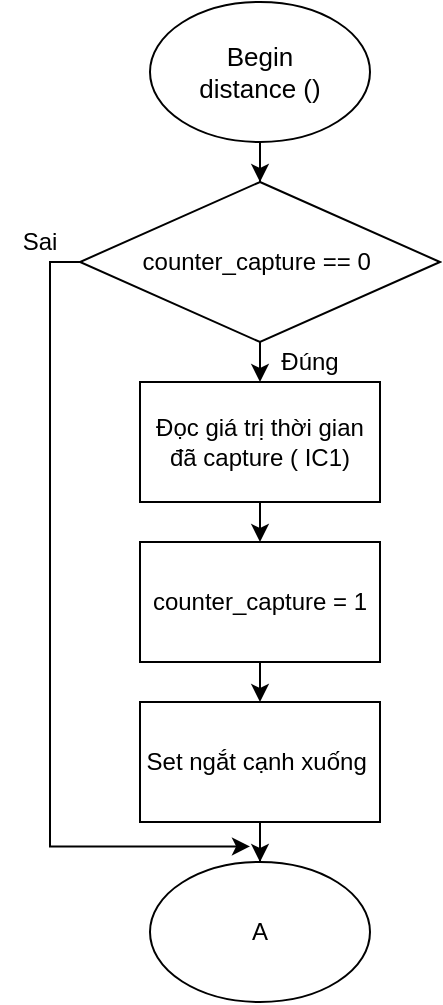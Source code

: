 <mxfile version="13.6.2" type="device"><diagram id="9Eu6e965L8dkLnVXTc6s" name="Page-1"><mxGraphModel dx="1024" dy="632" grid="1" gridSize="10" guides="1" tooltips="1" connect="1" arrows="1" fold="1" page="1" pageScale="1" pageWidth="850" pageHeight="1100" math="0" shadow="0"><root><mxCell id="0"/><mxCell id="1" parent="0"/><mxCell id="Ka3wl6GmJHYZNTKOG5I3-1" style="edgeStyle=orthogonalEdgeStyle;rounded=0;orthogonalLoop=1;jettySize=auto;html=1;exitX=0.5;exitY=1;exitDx=0;exitDy=0;" edge="1" parent="1" source="Ka3wl6GmJHYZNTKOG5I3-2" target="Ka3wl6GmJHYZNTKOG5I3-4"><mxGeometry relative="1" as="geometry"/></mxCell><mxCell id="Ka3wl6GmJHYZNTKOG5I3-2" value="&lt;font style=&quot;font-size: 13px&quot;&gt;Begin&lt;br&gt;distance ()&lt;/font&gt;" style="ellipse;whiteSpace=wrap;html=1;" vertex="1" parent="1"><mxGeometry x="425" y="70" width="110" height="70" as="geometry"/></mxCell><mxCell id="Ka3wl6GmJHYZNTKOG5I3-3" style="edgeStyle=orthogonalEdgeStyle;rounded=0;orthogonalLoop=1;jettySize=auto;html=1;exitX=0.5;exitY=1;exitDx=0;exitDy=0;entryX=0.5;entryY=0;entryDx=0;entryDy=0;" edge="1" parent="1" source="Ka3wl6GmJHYZNTKOG5I3-4" target="Ka3wl6GmJHYZNTKOG5I3-6"><mxGeometry relative="1" as="geometry"/></mxCell><mxCell id="Ka3wl6GmJHYZNTKOG5I3-4" value="counter_capture == 0&amp;nbsp;" style="rhombus;whiteSpace=wrap;html=1;" vertex="1" parent="1"><mxGeometry x="390" y="160" width="180" height="80" as="geometry"/></mxCell><mxCell id="Ka3wl6GmJHYZNTKOG5I3-5" style="edgeStyle=orthogonalEdgeStyle;rounded=0;orthogonalLoop=1;jettySize=auto;html=1;exitX=0.5;exitY=1;exitDx=0;exitDy=0;entryX=0.5;entryY=0;entryDx=0;entryDy=0;" edge="1" parent="1" source="Ka3wl6GmJHYZNTKOG5I3-6" target="Ka3wl6GmJHYZNTKOG5I3-8"><mxGeometry relative="1" as="geometry"/></mxCell><mxCell id="Ka3wl6GmJHYZNTKOG5I3-6" value="Đọc giá trị thời gian đã capture ( IC1)" style="rounded=0;whiteSpace=wrap;html=1;" vertex="1" parent="1"><mxGeometry x="420" y="260" width="120" height="60" as="geometry"/></mxCell><mxCell id="Ka3wl6GmJHYZNTKOG5I3-7" style="edgeStyle=orthogonalEdgeStyle;rounded=0;orthogonalLoop=1;jettySize=auto;html=1;exitX=0.5;exitY=1;exitDx=0;exitDy=0;entryX=0.5;entryY=0;entryDx=0;entryDy=0;" edge="1" parent="1" source="Ka3wl6GmJHYZNTKOG5I3-8" target="Ka3wl6GmJHYZNTKOG5I3-10"><mxGeometry relative="1" as="geometry"/></mxCell><mxCell id="Ka3wl6GmJHYZNTKOG5I3-8" value="counter_capture = 1" style="rounded=0;whiteSpace=wrap;html=1;" vertex="1" parent="1"><mxGeometry x="420" y="340" width="120" height="60" as="geometry"/></mxCell><mxCell id="Ka3wl6GmJHYZNTKOG5I3-9" style="edgeStyle=orthogonalEdgeStyle;rounded=0;orthogonalLoop=1;jettySize=auto;html=1;exitX=0.5;exitY=1;exitDx=0;exitDy=0;" edge="1" parent="1" source="Ka3wl6GmJHYZNTKOG5I3-10" target="Ka3wl6GmJHYZNTKOG5I3-14"><mxGeometry relative="1" as="geometry"/></mxCell><mxCell id="Ka3wl6GmJHYZNTKOG5I3-10" value="Set ngắt cạnh xuống&amp;nbsp;" style="rounded=0;whiteSpace=wrap;html=1;" vertex="1" parent="1"><mxGeometry x="420" y="420" width="120" height="60" as="geometry"/></mxCell><mxCell id="Ka3wl6GmJHYZNTKOG5I3-11" value="Đúng" style="text;html=1;strokeColor=none;fillColor=none;align=center;verticalAlign=middle;whiteSpace=wrap;rounded=0;" vertex="1" parent="1"><mxGeometry x="485" y="240" width="40" height="20" as="geometry"/></mxCell><mxCell id="Ka3wl6GmJHYZNTKOG5I3-12" style="edgeStyle=orthogonalEdgeStyle;rounded=0;orthogonalLoop=1;jettySize=auto;html=1;exitX=1;exitY=1;exitDx=0;exitDy=0;" edge="1" parent="1" source="Ka3wl6GmJHYZNTKOG5I3-13"><mxGeometry relative="1" as="geometry"><mxPoint x="475" y="492.207" as="targetPoint"/><Array as="points"><mxPoint x="375" y="200"/><mxPoint x="375" y="492"/></Array></mxGeometry></mxCell><mxCell id="Ka3wl6GmJHYZNTKOG5I3-13" value="Sai" style="text;html=1;strokeColor=none;fillColor=none;align=center;verticalAlign=middle;whiteSpace=wrap;rounded=0;" vertex="1" parent="1"><mxGeometry x="350" y="180" width="40" height="20" as="geometry"/></mxCell><mxCell id="Ka3wl6GmJHYZNTKOG5I3-14" value="A" style="ellipse;whiteSpace=wrap;html=1;" vertex="1" parent="1"><mxGeometry x="425" y="500" width="110" height="70" as="geometry"/></mxCell></root></mxGraphModel></diagram></mxfile>